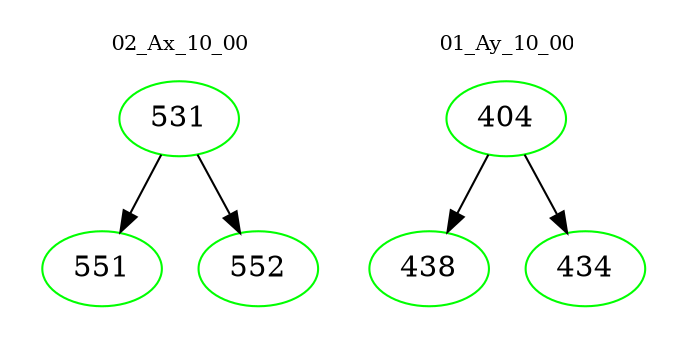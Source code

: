 digraph{
subgraph cluster_0 {
color = white
label = "02_Ax_10_00";
fontsize=10;
T0_531 [label="531", color="green"]
T0_531 -> T0_551 [color="black"]
T0_551 [label="551", color="green"]
T0_531 -> T0_552 [color="black"]
T0_552 [label="552", color="green"]
}
subgraph cluster_1 {
color = white
label = "01_Ay_10_00";
fontsize=10;
T1_404 [label="404", color="green"]
T1_404 -> T1_438 [color="black"]
T1_438 [label="438", color="green"]
T1_404 -> T1_434 [color="black"]
T1_434 [label="434", color="green"]
}
}

